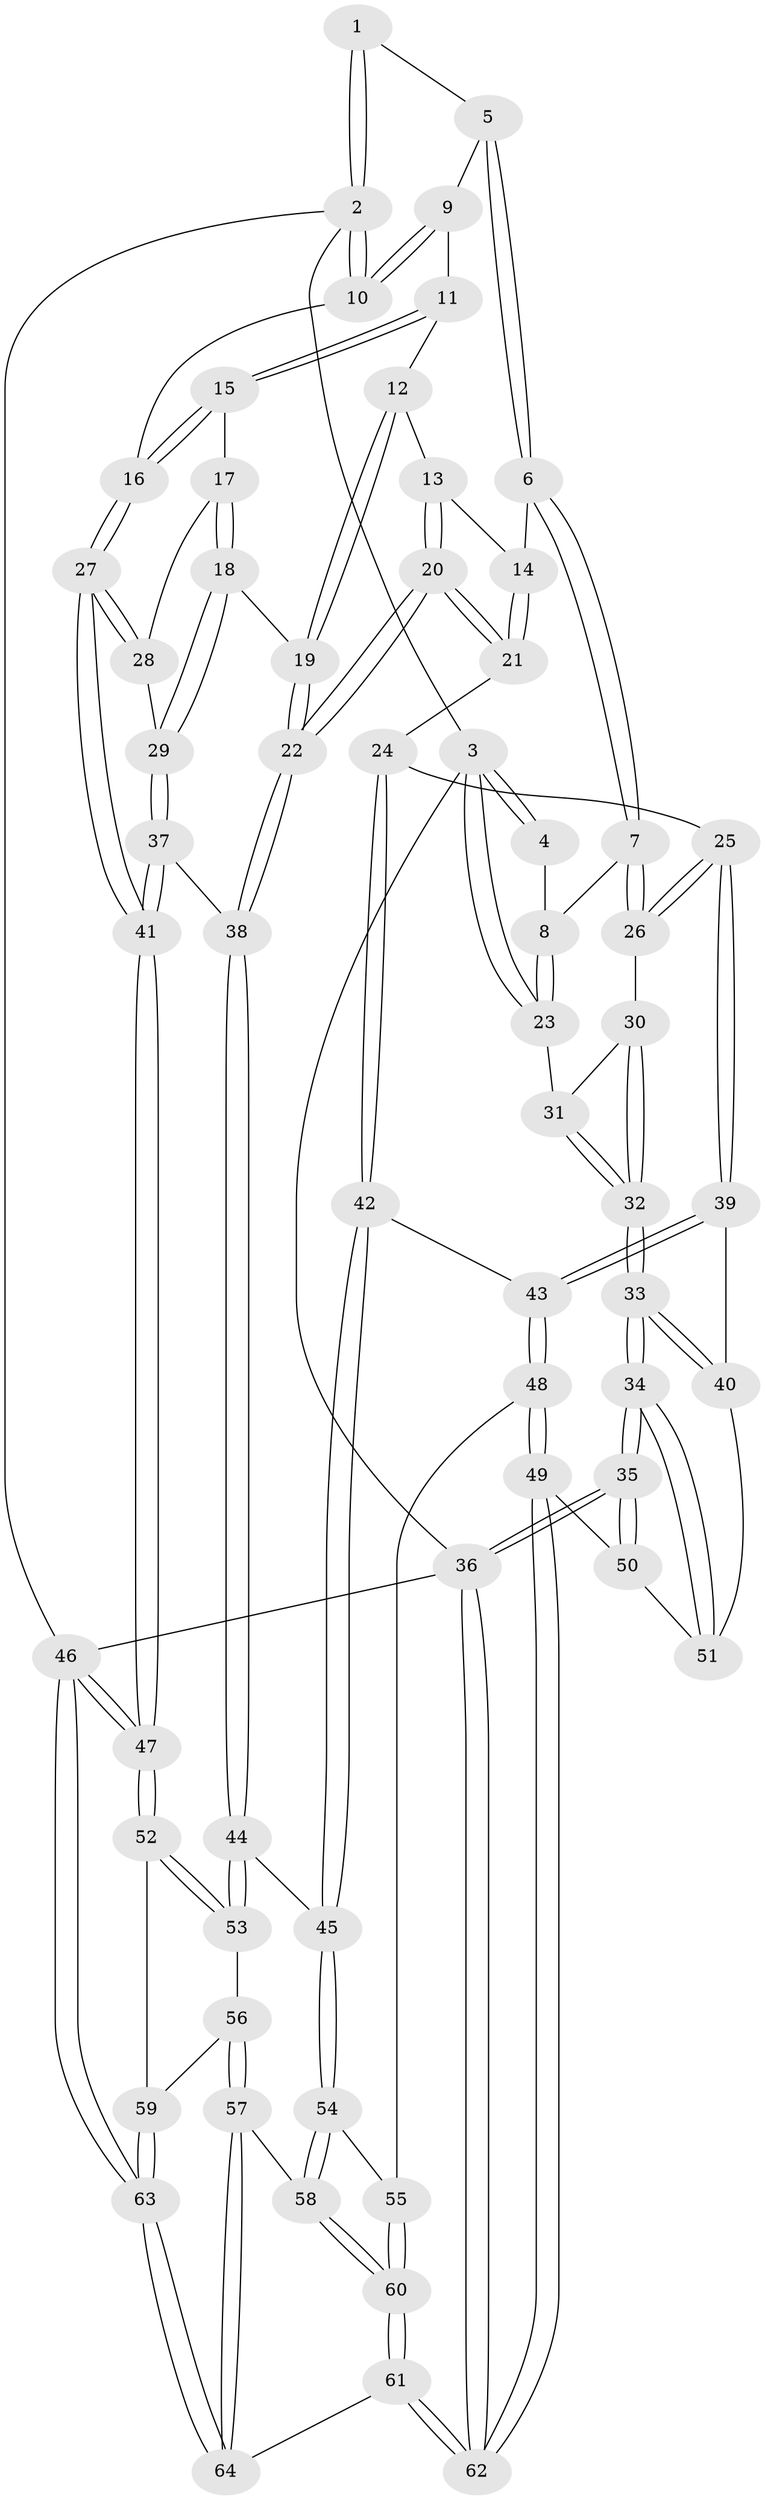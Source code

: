 // Generated by graph-tools (version 1.1) at 2025/03/03/09/25 03:03:23]
// undirected, 64 vertices, 157 edges
graph export_dot {
graph [start="1"]
  node [color=gray90,style=filled];
  1 [pos="+0.5533443313891224+0"];
  2 [pos="+1+0"];
  3 [pos="+0+0"];
  4 [pos="+0.2734599703788195+0"];
  5 [pos="+0.5558339534610395+0.003905710266199351"];
  6 [pos="+0.36283103918407755+0.2204197591483128"];
  7 [pos="+0.27102651224036556+0.25320661903908626"];
  8 [pos="+0.22847089808174698+0.1953160972467334"];
  9 [pos="+0.6913868711608374+0.15065364307000076"];
  10 [pos="+1+0"];
  11 [pos="+0.7004218394693645+0.17220713261196224"];
  12 [pos="+0.6335087039261345+0.2578003879369851"];
  13 [pos="+0.5305198030298247+0.29882736812551736"];
  14 [pos="+0.45345732619861984+0.2684427487107813"];
  15 [pos="+0.8344206686578788+0.2588152171953287"];
  16 [pos="+1+0.06463354700575187"];
  17 [pos="+0.8210897843846221+0.3307701295383022"];
  18 [pos="+0.7195252381446734+0.4227128092475669"];
  19 [pos="+0.671309943520406+0.4543602229210231"];
  20 [pos="+0.5949526685049097+0.5004212733433369"];
  21 [pos="+0.5134829543456195+0.5025103741668452"];
  22 [pos="+0.6272969744169958+0.5120029988490665"];
  23 [pos="+0+0"];
  24 [pos="+0.4644475227718919+0.5086629966203624"];
  25 [pos="+0.24129262774729865+0.4041427322004727"];
  26 [pos="+0.23671742863804413+0.3708178458035276"];
  27 [pos="+1+0.513940441094881"];
  28 [pos="+0.8438561419819766+0.3634004722514374"];
  29 [pos="+0.8805293194519029+0.5182604516842322"];
  30 [pos="+0.2215831439809887+0.3692853073162069"];
  31 [pos="+0+0.18089568745748663"];
  32 [pos="+0+0.42389641608522594"];
  33 [pos="+0+0.5537360442158801"];
  34 [pos="+0+0.7848262225534393"];
  35 [pos="+0+0.8573507792385935"];
  36 [pos="+0+1"];
  37 [pos="+0.8971291108943755+0.5556444425251509"];
  38 [pos="+0.6552316824184404+0.5707689519516794"];
  39 [pos="+0.18482522965258172+0.5377154798789698"];
  40 [pos="+0.15199749847737523+0.5537472706017315"];
  41 [pos="+1+0.6795461017785736"];
  42 [pos="+0.41521474809351455+0.6833012208565545"];
  43 [pos="+0.22459768364389218+0.601086476958288"];
  44 [pos="+0.6546664775898846+0.6159480363349192"];
  45 [pos="+0.4152836951955774+0.6834550997597973"];
  46 [pos="+1+1"];
  47 [pos="+1+0.7392040133765663"];
  48 [pos="+0.24706127318051685+0.8189473702066038"];
  49 [pos="+0.1884492826538924+0.8692123352488618"];
  50 [pos="+0.11974071773468814+0.803814781277484"];
  51 [pos="+0.07684754548589572+0.7139702917055812"];
  52 [pos="+1+0.752735503896051"];
  53 [pos="+0.662346844830146+0.6612537620490326"];
  54 [pos="+0.43101890978607016+0.7944864759048056"];
  55 [pos="+0.36820554800768224+0.8172142776338304"];
  56 [pos="+0.6363833366738483+0.7630088904454047"];
  57 [pos="+0.5367324165825644+0.8367958644834546"];
  58 [pos="+0.4494741217721789+0.8033395981252875"];
  59 [pos="+0.772983482254452+0.8572497545554926"];
  60 [pos="+0.3442248172572224+1"];
  61 [pos="+0.33516659906360585+1"];
  62 [pos="+0.06627001485794481+1"];
  63 [pos="+0.7108136675079881+1"];
  64 [pos="+0.5830312452178015+1"];
  1 -- 2;
  1 -- 2;
  1 -- 5;
  2 -- 3;
  2 -- 10;
  2 -- 10;
  2 -- 46;
  3 -- 4;
  3 -- 4;
  3 -- 23;
  3 -- 23;
  3 -- 36;
  4 -- 8;
  5 -- 6;
  5 -- 6;
  5 -- 9;
  6 -- 7;
  6 -- 7;
  6 -- 14;
  7 -- 8;
  7 -- 26;
  7 -- 26;
  8 -- 23;
  8 -- 23;
  9 -- 10;
  9 -- 10;
  9 -- 11;
  10 -- 16;
  11 -- 12;
  11 -- 15;
  11 -- 15;
  12 -- 13;
  12 -- 19;
  12 -- 19;
  13 -- 14;
  13 -- 20;
  13 -- 20;
  14 -- 21;
  14 -- 21;
  15 -- 16;
  15 -- 16;
  15 -- 17;
  16 -- 27;
  16 -- 27;
  17 -- 18;
  17 -- 18;
  17 -- 28;
  18 -- 19;
  18 -- 29;
  18 -- 29;
  19 -- 22;
  19 -- 22;
  20 -- 21;
  20 -- 21;
  20 -- 22;
  20 -- 22;
  21 -- 24;
  22 -- 38;
  22 -- 38;
  23 -- 31;
  24 -- 25;
  24 -- 42;
  24 -- 42;
  25 -- 26;
  25 -- 26;
  25 -- 39;
  25 -- 39;
  26 -- 30;
  27 -- 28;
  27 -- 28;
  27 -- 41;
  27 -- 41;
  28 -- 29;
  29 -- 37;
  29 -- 37;
  30 -- 31;
  30 -- 32;
  30 -- 32;
  31 -- 32;
  31 -- 32;
  32 -- 33;
  32 -- 33;
  33 -- 34;
  33 -- 34;
  33 -- 40;
  33 -- 40;
  34 -- 35;
  34 -- 35;
  34 -- 51;
  34 -- 51;
  35 -- 36;
  35 -- 36;
  35 -- 50;
  35 -- 50;
  36 -- 62;
  36 -- 62;
  36 -- 46;
  37 -- 38;
  37 -- 41;
  37 -- 41;
  38 -- 44;
  38 -- 44;
  39 -- 40;
  39 -- 43;
  39 -- 43;
  40 -- 51;
  41 -- 47;
  41 -- 47;
  42 -- 43;
  42 -- 45;
  42 -- 45;
  43 -- 48;
  43 -- 48;
  44 -- 45;
  44 -- 53;
  44 -- 53;
  45 -- 54;
  45 -- 54;
  46 -- 47;
  46 -- 47;
  46 -- 63;
  46 -- 63;
  47 -- 52;
  47 -- 52;
  48 -- 49;
  48 -- 49;
  48 -- 55;
  49 -- 50;
  49 -- 62;
  49 -- 62;
  50 -- 51;
  52 -- 53;
  52 -- 53;
  52 -- 59;
  53 -- 56;
  54 -- 55;
  54 -- 58;
  54 -- 58;
  55 -- 60;
  55 -- 60;
  56 -- 57;
  56 -- 57;
  56 -- 59;
  57 -- 58;
  57 -- 64;
  57 -- 64;
  58 -- 60;
  58 -- 60;
  59 -- 63;
  59 -- 63;
  60 -- 61;
  60 -- 61;
  61 -- 62;
  61 -- 62;
  61 -- 64;
  63 -- 64;
  63 -- 64;
}
